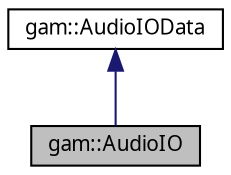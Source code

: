 digraph "gam::AudioIO"
{
 // LATEX_PDF_SIZE
  bgcolor="transparent";
  edge [fontname="FreeSans.ttf",fontsize="10",labelfontname="FreeSans.ttf",labelfontsize="10"];
  node [fontname="FreeSans.ttf",fontsize="10",shape=record];
  Node1 [label="gam::AudioIO",height=0.2,width=0.4,color="black", fillcolor="grey75", style="filled", fontcolor="black",tooltip="Audio input/output streaming."];
  Node2 -> Node1 [dir="back",color="midnightblue",fontsize="10",style="solid",fontname="FreeSans.ttf"];
  Node2 [label="gam::AudioIOData",height=0.2,width=0.4,color="black",URL="$classgam_1_1_audio_i_o_data.html",tooltip="Audio data to be sent to callback."];
}
